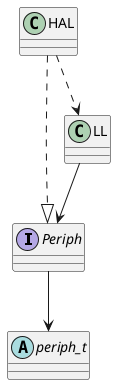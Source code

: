 @startuml
interface Periph
class LL
class HAL
abstract periph_t

Periph --> periph_t
LL --> Periph
HAL ..|> Periph
HAL ..> LL
@enduml
